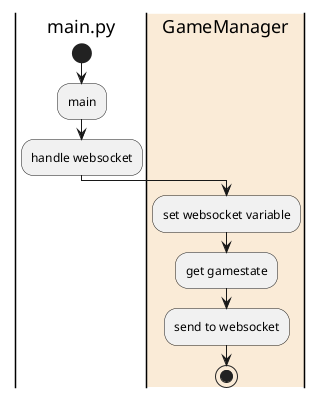 @startuml
'https://plantuml.com/activity-diagram-beta
|main.py|
start
:main;
:handle websocket;
|#AntiqueWhite|GameManager|
:set websocket variable;
:get gamestate;
:send to websocket;
stop

@enduml
